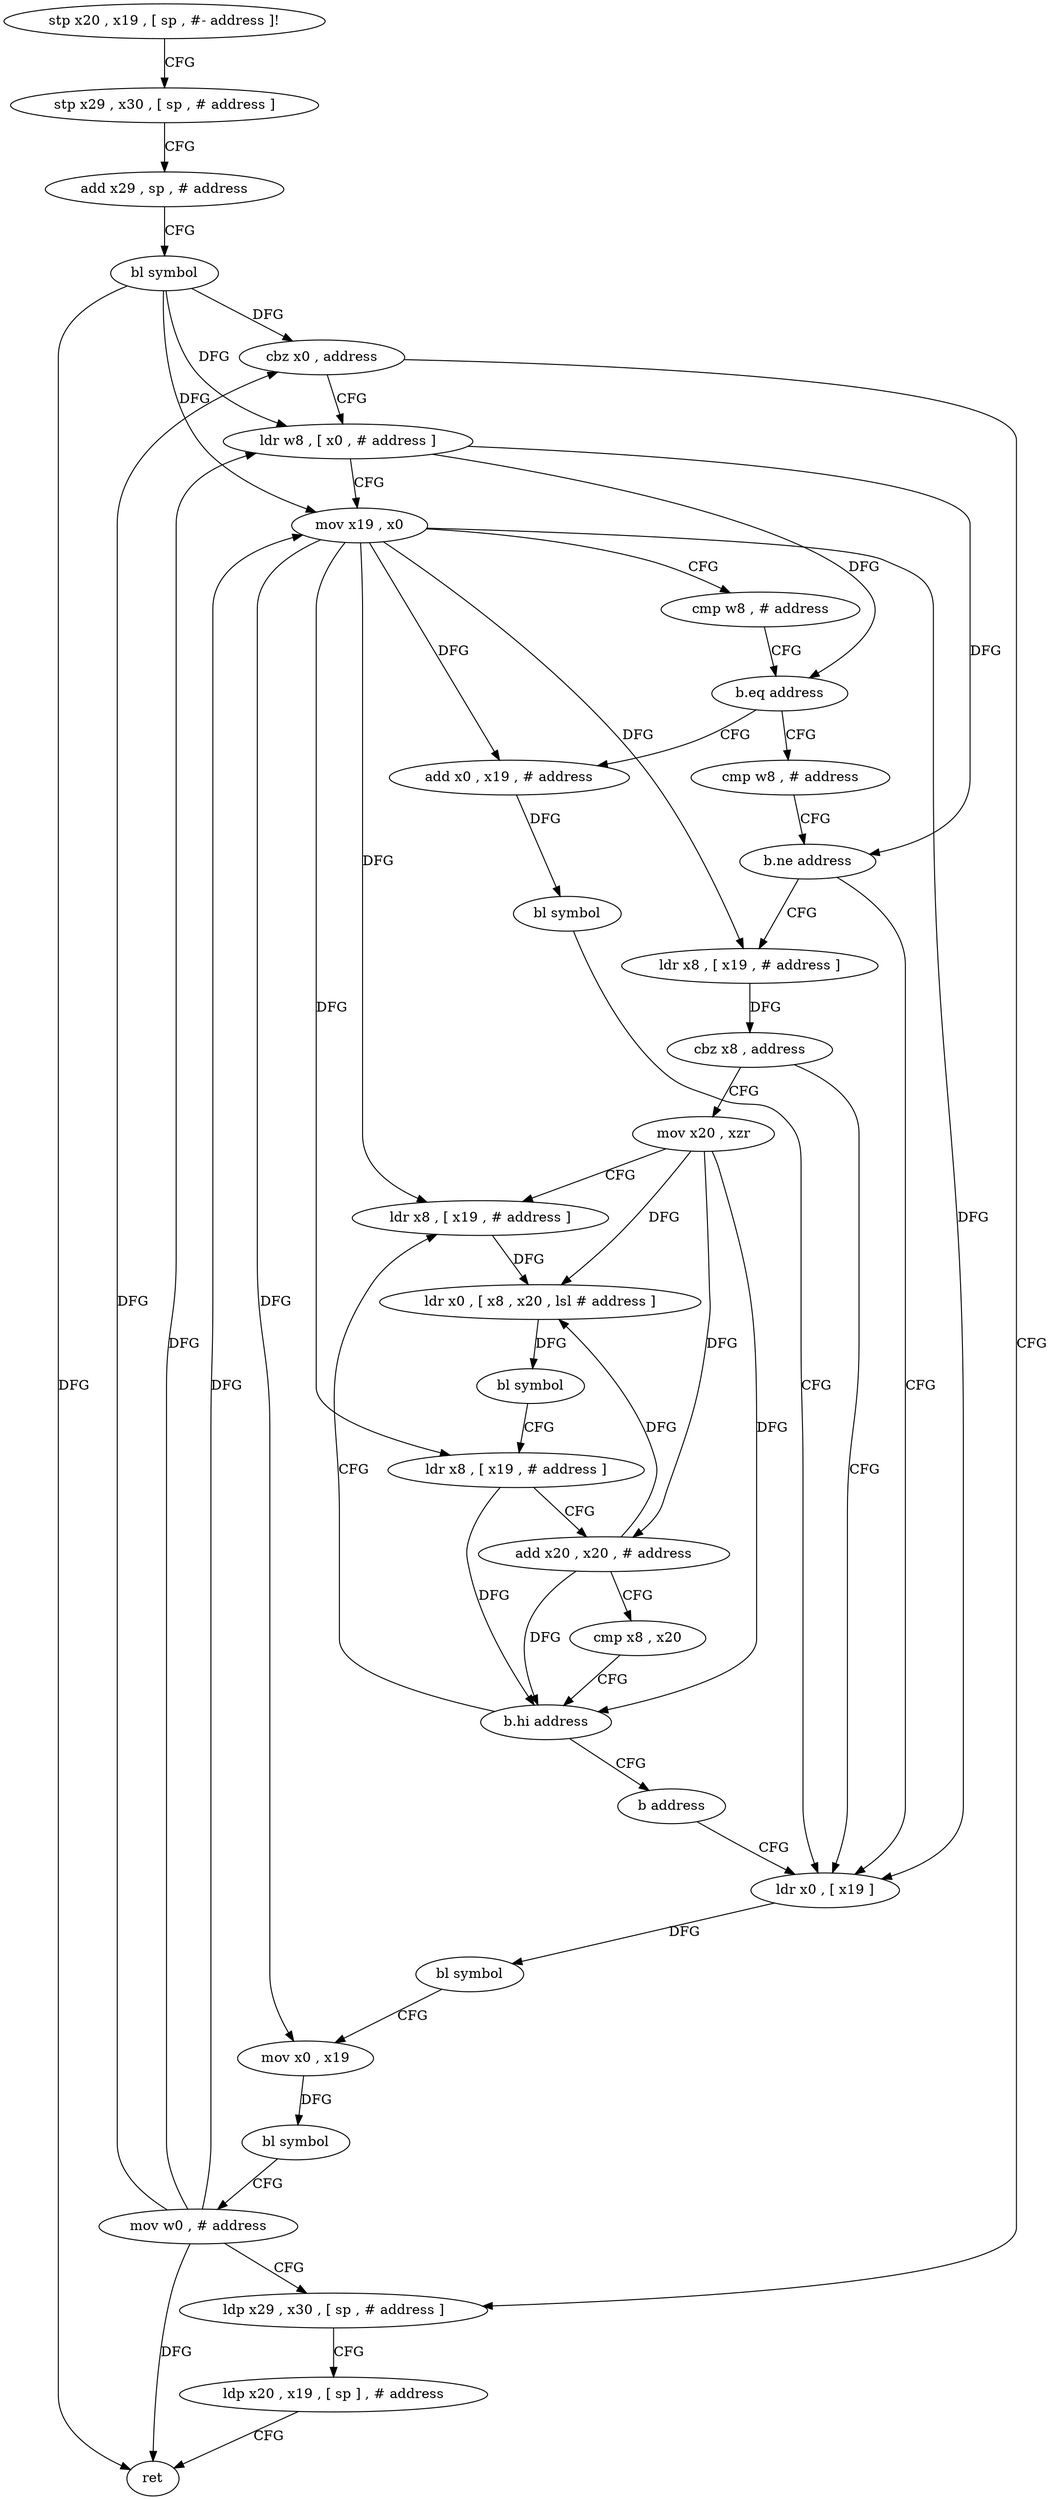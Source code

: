 digraph "func" {
"135784" [label = "stp x20 , x19 , [ sp , #- address ]!" ]
"135788" [label = "stp x29 , x30 , [ sp , # address ]" ]
"135792" [label = "add x29 , sp , # address" ]
"135796" [label = "bl symbol" ]
"135800" [label = "cbz x0 , address" ]
"135900" [label = "ldp x29 , x30 , [ sp , # address ]" ]
"135804" [label = "ldr w8 , [ x0 , # address ]" ]
"135904" [label = "ldp x20 , x19 , [ sp ] , # address" ]
"135908" [label = "ret" ]
"135808" [label = "mov x19 , x0" ]
"135812" [label = "cmp w8 , # address" ]
"135816" [label = "b.eq address" ]
"135872" [label = "add x0 , x19 , # address" ]
"135820" [label = "cmp w8 , # address" ]
"135876" [label = "bl symbol" ]
"135880" [label = "ldr x0 , [ x19 ]" ]
"135824" [label = "b.ne address" ]
"135828" [label = "ldr x8 , [ x19 , # address ]" ]
"135884" [label = "bl symbol" ]
"135888" [label = "mov x0 , x19" ]
"135892" [label = "bl symbol" ]
"135896" [label = "mov w0 , # address" ]
"135832" [label = "cbz x8 , address" ]
"135836" [label = "mov x20 , xzr" ]
"135840" [label = "ldr x8 , [ x19 , # address ]" ]
"135844" [label = "ldr x0 , [ x8 , x20 , lsl # address ]" ]
"135848" [label = "bl symbol" ]
"135852" [label = "ldr x8 , [ x19 , # address ]" ]
"135856" [label = "add x20 , x20 , # address" ]
"135860" [label = "cmp x8 , x20" ]
"135864" [label = "b.hi address" ]
"135868" [label = "b address" ]
"135784" -> "135788" [ label = "CFG" ]
"135788" -> "135792" [ label = "CFG" ]
"135792" -> "135796" [ label = "CFG" ]
"135796" -> "135800" [ label = "DFG" ]
"135796" -> "135908" [ label = "DFG" ]
"135796" -> "135804" [ label = "DFG" ]
"135796" -> "135808" [ label = "DFG" ]
"135800" -> "135900" [ label = "CFG" ]
"135800" -> "135804" [ label = "CFG" ]
"135900" -> "135904" [ label = "CFG" ]
"135804" -> "135808" [ label = "CFG" ]
"135804" -> "135816" [ label = "DFG" ]
"135804" -> "135824" [ label = "DFG" ]
"135904" -> "135908" [ label = "CFG" ]
"135808" -> "135812" [ label = "CFG" ]
"135808" -> "135872" [ label = "DFG" ]
"135808" -> "135880" [ label = "DFG" ]
"135808" -> "135888" [ label = "DFG" ]
"135808" -> "135828" [ label = "DFG" ]
"135808" -> "135840" [ label = "DFG" ]
"135808" -> "135852" [ label = "DFG" ]
"135812" -> "135816" [ label = "CFG" ]
"135816" -> "135872" [ label = "CFG" ]
"135816" -> "135820" [ label = "CFG" ]
"135872" -> "135876" [ label = "DFG" ]
"135820" -> "135824" [ label = "CFG" ]
"135876" -> "135880" [ label = "CFG" ]
"135880" -> "135884" [ label = "DFG" ]
"135824" -> "135880" [ label = "CFG" ]
"135824" -> "135828" [ label = "CFG" ]
"135828" -> "135832" [ label = "DFG" ]
"135884" -> "135888" [ label = "CFG" ]
"135888" -> "135892" [ label = "DFG" ]
"135892" -> "135896" [ label = "CFG" ]
"135896" -> "135900" [ label = "CFG" ]
"135896" -> "135800" [ label = "DFG" ]
"135896" -> "135804" [ label = "DFG" ]
"135896" -> "135808" [ label = "DFG" ]
"135896" -> "135908" [ label = "DFG" ]
"135832" -> "135880" [ label = "CFG" ]
"135832" -> "135836" [ label = "CFG" ]
"135836" -> "135840" [ label = "CFG" ]
"135836" -> "135844" [ label = "DFG" ]
"135836" -> "135856" [ label = "DFG" ]
"135836" -> "135864" [ label = "DFG" ]
"135840" -> "135844" [ label = "DFG" ]
"135844" -> "135848" [ label = "DFG" ]
"135848" -> "135852" [ label = "CFG" ]
"135852" -> "135856" [ label = "CFG" ]
"135852" -> "135864" [ label = "DFG" ]
"135856" -> "135860" [ label = "CFG" ]
"135856" -> "135844" [ label = "DFG" ]
"135856" -> "135864" [ label = "DFG" ]
"135860" -> "135864" [ label = "CFG" ]
"135864" -> "135840" [ label = "CFG" ]
"135864" -> "135868" [ label = "CFG" ]
"135868" -> "135880" [ label = "CFG" ]
}
